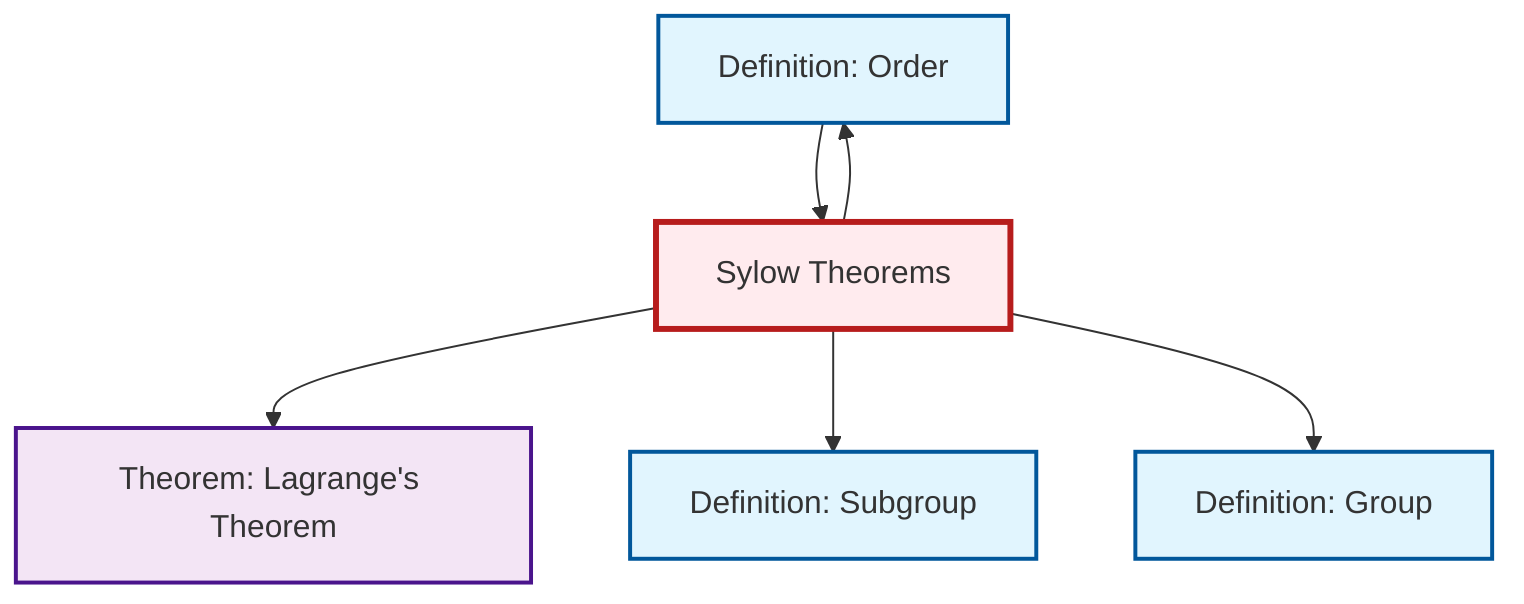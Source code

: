 graph TD
    classDef definition fill:#e1f5fe,stroke:#01579b,stroke-width:2px
    classDef theorem fill:#f3e5f5,stroke:#4a148c,stroke-width:2px
    classDef axiom fill:#fff3e0,stroke:#e65100,stroke-width:2px
    classDef example fill:#e8f5e9,stroke:#1b5e20,stroke-width:2px
    classDef current fill:#ffebee,stroke:#b71c1c,stroke-width:3px
    def-order["Definition: Order"]:::definition
    thm-lagrange["Theorem: Lagrange's Theorem"]:::theorem
    def-subgroup["Definition: Subgroup"]:::definition
    def-group["Definition: Group"]:::definition
    thm-sylow["Sylow Theorems"]:::theorem
    def-order --> thm-sylow
    thm-sylow --> def-order
    thm-sylow --> thm-lagrange
    thm-sylow --> def-subgroup
    thm-sylow --> def-group
    class thm-sylow current